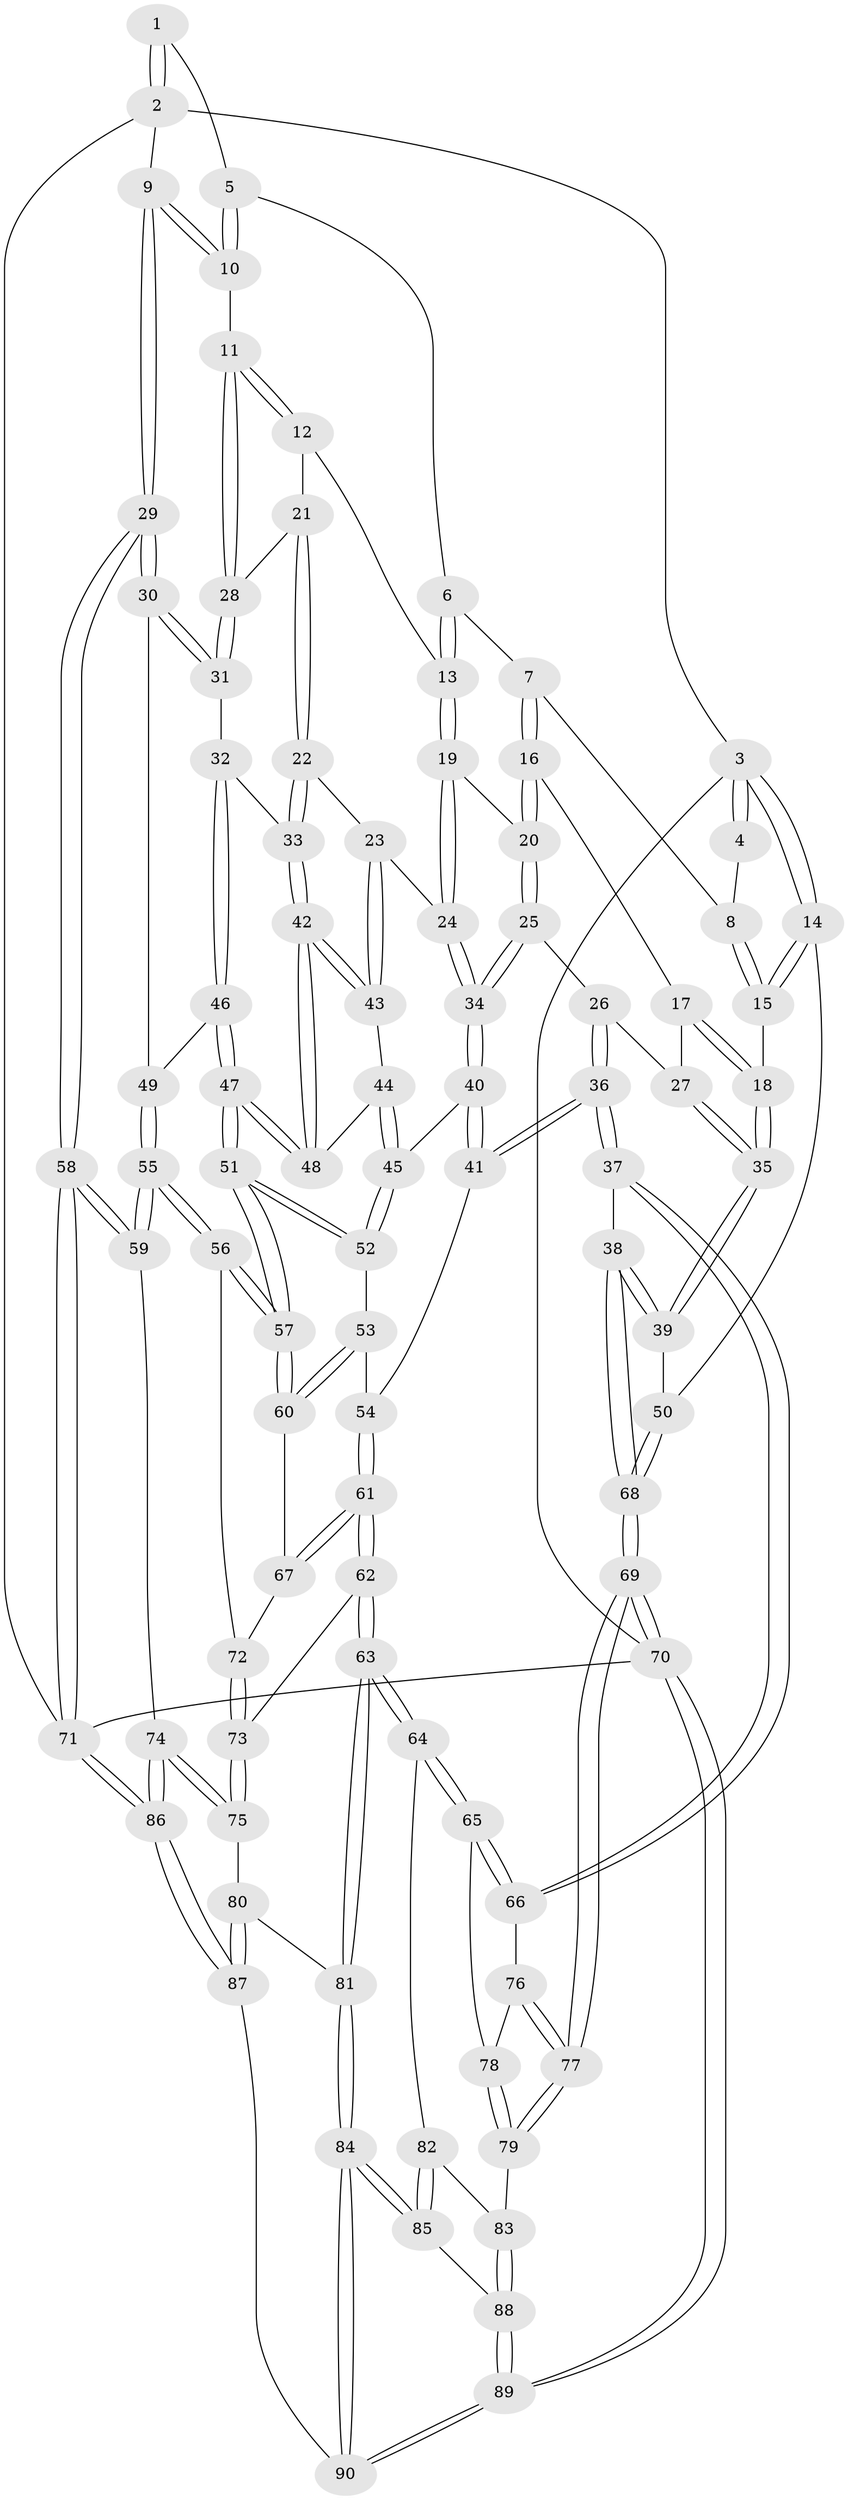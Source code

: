 // coarse degree distribution, {4: 0.46296296296296297, 8: 0.018518518518518517, 5: 0.2962962962962963, 6: 0.1111111111111111, 3: 0.1111111111111111}
// Generated by graph-tools (version 1.1) at 2025/52/02/27/25 19:52:40]
// undirected, 90 vertices, 222 edges
graph export_dot {
graph [start="1"]
  node [color=gray90,style=filled];
  1 [pos="+0.8476437673115325+0"];
  2 [pos="+1+0"];
  3 [pos="+0+0"];
  4 [pos="+0.3458442110113915+0"];
  5 [pos="+0.767641084813663+0"];
  6 [pos="+0.7359374161496695+0.041672381298340555"];
  7 [pos="+0.3999617449276526+0.07897039153121395"];
  8 [pos="+0.34397957748704594+0.03143363449029309"];
  9 [pos="+1+0.29100553448533667"];
  10 [pos="+0.9268768392851156+0.24891142483795742"];
  11 [pos="+0.9015341521809901+0.25998395904090105"];
  12 [pos="+0.7126981970323107+0.14018119580327573"];
  13 [pos="+0.7071118917831911+0.13191942903979717"];
  14 [pos="+0+0.15026666793078083"];
  15 [pos="+0.1252452157193785+0.23136051053899356"];
  16 [pos="+0.43336559495391347+0.13622790214955907"];
  17 [pos="+0.3960504524527918+0.23593695877360873"];
  18 [pos="+0.15768673913300016+0.28143028262662906"];
  19 [pos="+0.6092721330753589+0.23227595582569155"];
  20 [pos="+0.5164581104335528+0.2111123065379837"];
  21 [pos="+0.7752677942044828+0.25217867491286844"];
  22 [pos="+0.7296172939221163+0.3581489891720094"];
  23 [pos="+0.7120491452888085+0.35657784445123186"];
  24 [pos="+0.627337615772062+0.32979840312307585"];
  25 [pos="+0.4482770009692127+0.3322294777318703"];
  26 [pos="+0.42650435251846963+0.3419850752574368"];
  27 [pos="+0.3783510832984474+0.31493683757462415"];
  28 [pos="+0.8605613249502597+0.28487834828403336"];
  29 [pos="+1+0.38800903429508854"];
  30 [pos="+0.980563097542403+0.43840822396384205"];
  31 [pos="+0.8282169555577119+0.3660553496357927"];
  32 [pos="+0.7887747880795719+0.3867612064171651"];
  33 [pos="+0.7756363791101314+0.38558871634822967"];
  34 [pos="+0.5848567005892227+0.3901546720810365"];
  35 [pos="+0.18373870285213512+0.32436352104759897"];
  36 [pos="+0.41185890581451107+0.5164574591595393"];
  37 [pos="+0.30408975945601757+0.572793664295348"];
  38 [pos="+0.22645638068587406+0.5256610918346831"];
  39 [pos="+0.21166684376167133+0.47488511616193424"];
  40 [pos="+0.576376686813845+0.43404329865161334"];
  41 [pos="+0.48718401288351365+0.5133845333020514"];
  42 [pos="+0.7399151466543896+0.4615215111239164"];
  43 [pos="+0.6938002860834099+0.43857408978752505"];
  44 [pos="+0.6721423650837174+0.46201809980213915"];
  45 [pos="+0.630068188781782+0.47168969560856794"];
  46 [pos="+0.8236313933329801+0.46472580753076215"];
  47 [pos="+0.745738145013129+0.526719128065914"];
  48 [pos="+0.7354641249040593+0.48457658056214575"];
  49 [pos="+0.8889579943999794+0.5040304126021983"];
  50 [pos="+0+0.44141204193491795"];
  51 [pos="+0.7367723893742264+0.5758582832580553"];
  52 [pos="+0.6617365726035178+0.5345620341319943"];
  53 [pos="+0.6044350752053994+0.5685219536836591"];
  54 [pos="+0.5199665621760889+0.5493526972179479"];
  55 [pos="+0.8320268076030285+0.6698905304710869"];
  56 [pos="+0.7635669946166769+0.6306906019867834"];
  57 [pos="+0.756578963118153+0.621634117223223"];
  58 [pos="+1+0.8369955474636094"];
  59 [pos="+0.8918449748656799+0.7604540043182926"];
  60 [pos="+0.6225887997316301+0.6138753603694925"];
  61 [pos="+0.5589993697361673+0.6722481573928882"];
  62 [pos="+0.5356187729105701+0.7367568533251637"];
  63 [pos="+0.43186923283694045+0.7583385432702402"];
  64 [pos="+0.3890545871926476+0.7377864612204414"];
  65 [pos="+0.3754638846267366+0.7244827500058464"];
  66 [pos="+0.30425493122121927+0.5735008838062944"];
  67 [pos="+0.5769766946779181+0.6627736450950289"];
  68 [pos="+0+0.7234539760121776"];
  69 [pos="+0+0.9003630128879748"];
  70 [pos="+0+1"];
  71 [pos="+1+1"];
  72 [pos="+0.6968542261832158+0.6676072831617714"];
  73 [pos="+0.5973399596705296+0.7730937258305858"];
  74 [pos="+0.7844153073081133+0.8379087030244338"];
  75 [pos="+0.6163629791430678+0.7969925388057334"];
  76 [pos="+0.1734467155938256+0.7689763664581922"];
  77 [pos="+0.04381309324693392+0.8373868420433179"];
  78 [pos="+0.2641955073108712+0.7981645069187243"];
  79 [pos="+0.2390128929899436+0.8539742813156923"];
  80 [pos="+0.6090299345996678+0.8177474863881234"];
  81 [pos="+0.4730831082431983+0.9432014718909544"];
  82 [pos="+0.37591692104028507+0.766306695264294"];
  83 [pos="+0.2622110100647598+0.8935044102884955"];
  84 [pos="+0.4729144034794552+0.9584809702016913"];
  85 [pos="+0.32926577297879894+0.9087662200040632"];
  86 [pos="+0.6440675552236451+1"];
  87 [pos="+0.6127733945256818+1"];
  88 [pos="+0.2737547759834631+0.9331343260638869"];
  89 [pos="+0.0845754940581967+1"];
  90 [pos="+0.5426443223802853+1"];
  1 -- 2;
  1 -- 2;
  1 -- 5;
  2 -- 3;
  2 -- 9;
  2 -- 71;
  3 -- 4;
  3 -- 4;
  3 -- 14;
  3 -- 14;
  3 -- 70;
  4 -- 8;
  5 -- 6;
  5 -- 10;
  5 -- 10;
  6 -- 7;
  6 -- 13;
  6 -- 13;
  7 -- 8;
  7 -- 16;
  7 -- 16;
  8 -- 15;
  8 -- 15;
  9 -- 10;
  9 -- 10;
  9 -- 29;
  9 -- 29;
  10 -- 11;
  11 -- 12;
  11 -- 12;
  11 -- 28;
  11 -- 28;
  12 -- 13;
  12 -- 21;
  13 -- 19;
  13 -- 19;
  14 -- 15;
  14 -- 15;
  14 -- 50;
  15 -- 18;
  16 -- 17;
  16 -- 20;
  16 -- 20;
  17 -- 18;
  17 -- 18;
  17 -- 27;
  18 -- 35;
  18 -- 35;
  19 -- 20;
  19 -- 24;
  19 -- 24;
  20 -- 25;
  20 -- 25;
  21 -- 22;
  21 -- 22;
  21 -- 28;
  22 -- 23;
  22 -- 33;
  22 -- 33;
  23 -- 24;
  23 -- 43;
  23 -- 43;
  24 -- 34;
  24 -- 34;
  25 -- 26;
  25 -- 34;
  25 -- 34;
  26 -- 27;
  26 -- 36;
  26 -- 36;
  27 -- 35;
  27 -- 35;
  28 -- 31;
  28 -- 31;
  29 -- 30;
  29 -- 30;
  29 -- 58;
  29 -- 58;
  30 -- 31;
  30 -- 31;
  30 -- 49;
  31 -- 32;
  32 -- 33;
  32 -- 46;
  32 -- 46;
  33 -- 42;
  33 -- 42;
  34 -- 40;
  34 -- 40;
  35 -- 39;
  35 -- 39;
  36 -- 37;
  36 -- 37;
  36 -- 41;
  36 -- 41;
  37 -- 38;
  37 -- 66;
  37 -- 66;
  38 -- 39;
  38 -- 39;
  38 -- 68;
  38 -- 68;
  39 -- 50;
  40 -- 41;
  40 -- 41;
  40 -- 45;
  41 -- 54;
  42 -- 43;
  42 -- 43;
  42 -- 48;
  42 -- 48;
  43 -- 44;
  44 -- 45;
  44 -- 45;
  44 -- 48;
  45 -- 52;
  45 -- 52;
  46 -- 47;
  46 -- 47;
  46 -- 49;
  47 -- 48;
  47 -- 48;
  47 -- 51;
  47 -- 51;
  49 -- 55;
  49 -- 55;
  50 -- 68;
  50 -- 68;
  51 -- 52;
  51 -- 52;
  51 -- 57;
  51 -- 57;
  52 -- 53;
  53 -- 54;
  53 -- 60;
  53 -- 60;
  54 -- 61;
  54 -- 61;
  55 -- 56;
  55 -- 56;
  55 -- 59;
  55 -- 59;
  56 -- 57;
  56 -- 57;
  56 -- 72;
  57 -- 60;
  57 -- 60;
  58 -- 59;
  58 -- 59;
  58 -- 71;
  58 -- 71;
  59 -- 74;
  60 -- 67;
  61 -- 62;
  61 -- 62;
  61 -- 67;
  61 -- 67;
  62 -- 63;
  62 -- 63;
  62 -- 73;
  63 -- 64;
  63 -- 64;
  63 -- 81;
  63 -- 81;
  64 -- 65;
  64 -- 65;
  64 -- 82;
  65 -- 66;
  65 -- 66;
  65 -- 78;
  66 -- 76;
  67 -- 72;
  68 -- 69;
  68 -- 69;
  69 -- 70;
  69 -- 70;
  69 -- 77;
  69 -- 77;
  70 -- 89;
  70 -- 89;
  70 -- 71;
  71 -- 86;
  71 -- 86;
  72 -- 73;
  72 -- 73;
  73 -- 75;
  73 -- 75;
  74 -- 75;
  74 -- 75;
  74 -- 86;
  74 -- 86;
  75 -- 80;
  76 -- 77;
  76 -- 77;
  76 -- 78;
  77 -- 79;
  77 -- 79;
  78 -- 79;
  78 -- 79;
  79 -- 83;
  80 -- 81;
  80 -- 87;
  80 -- 87;
  81 -- 84;
  81 -- 84;
  82 -- 83;
  82 -- 85;
  82 -- 85;
  83 -- 88;
  83 -- 88;
  84 -- 85;
  84 -- 85;
  84 -- 90;
  84 -- 90;
  85 -- 88;
  86 -- 87;
  86 -- 87;
  87 -- 90;
  88 -- 89;
  88 -- 89;
  89 -- 90;
  89 -- 90;
}
